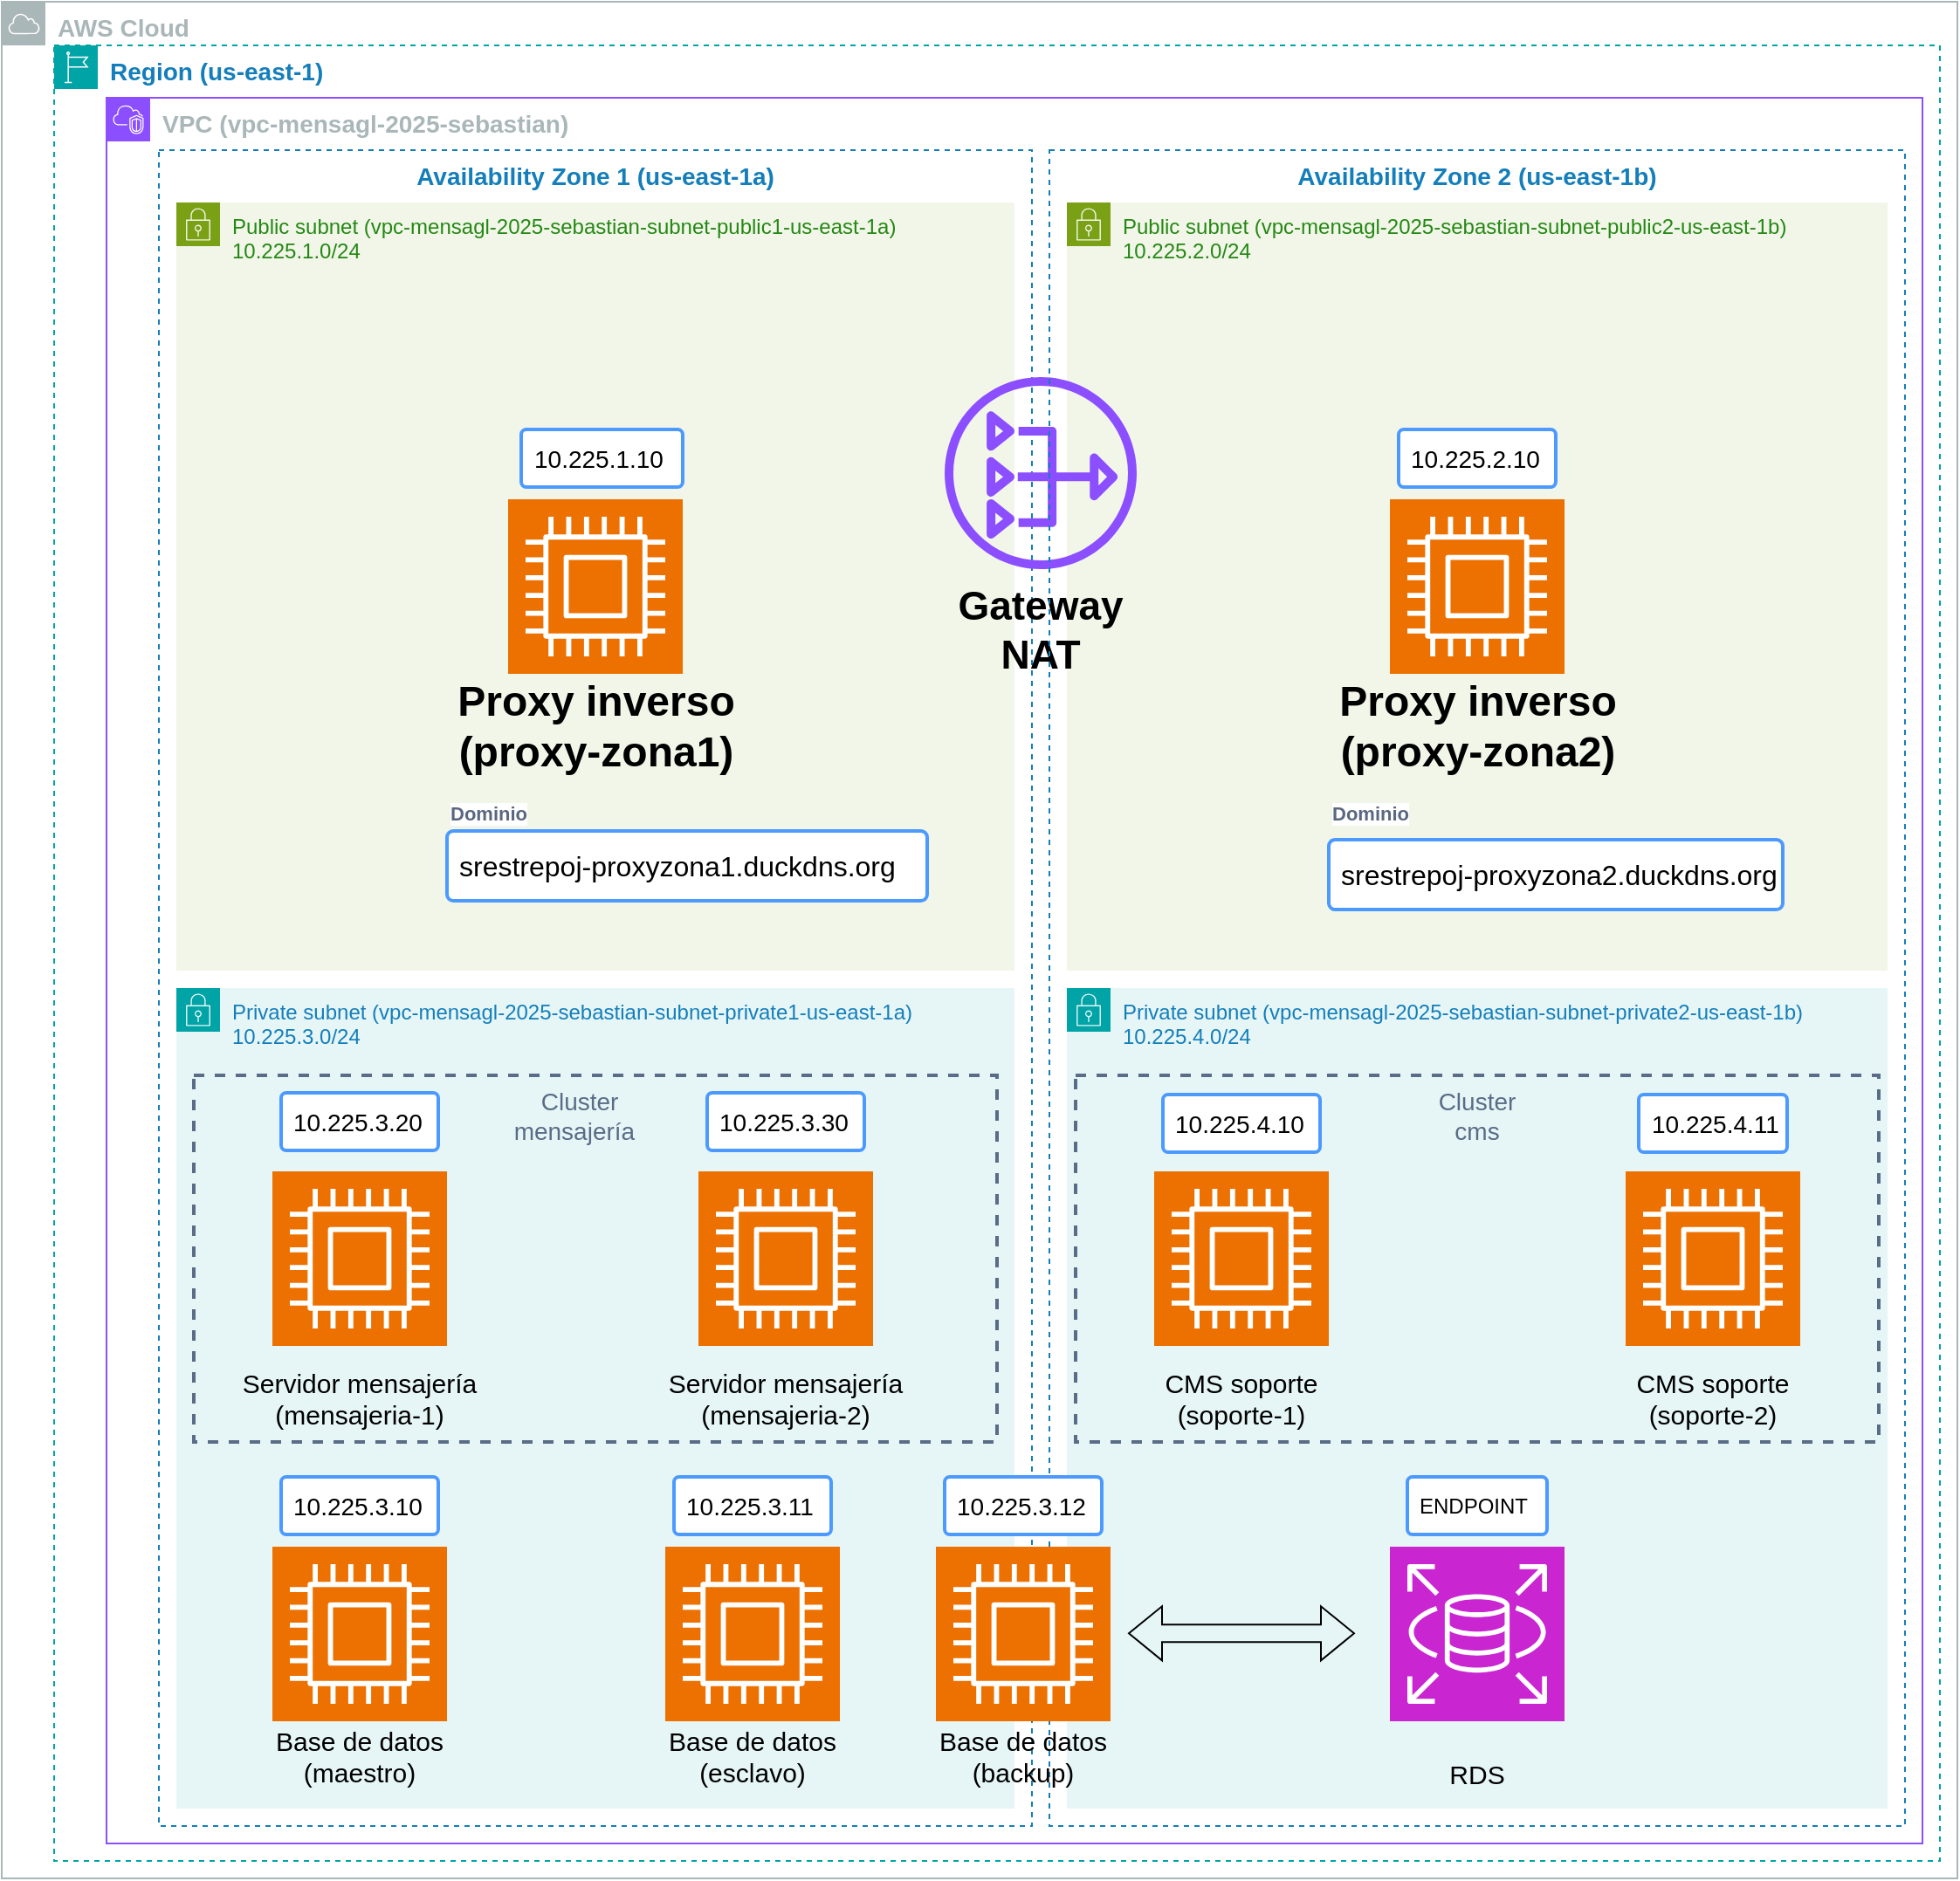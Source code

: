 <mxfile version="26.0.11">
  <diagram name="Página-1" id="RNlY2zAJqFi1zm7Q7Wgu">
    <mxGraphModel dx="890" dy="370" grid="1" gridSize="10" guides="1" tooltips="1" connect="1" arrows="1" fold="1" page="1" pageScale="1" pageWidth="827" pageHeight="1169" math="0" shadow="0">
      <root>
        <mxCell id="0" />
        <mxCell id="1" parent="0" />
        <mxCell id="7FCHtqIl2WXOdxlE5oJK-1" value="&lt;font style=&quot;font-size: 14px;&quot;&gt;&lt;b&gt;AWS Cloud&lt;/b&gt;&lt;/font&gt;" style="sketch=0;outlineConnect=0;gradientColor=none;html=1;whiteSpace=wrap;fontSize=12;fontStyle=0;shape=mxgraph.aws4.group;grIcon=mxgraph.aws4.group_aws_cloud;strokeColor=#AAB7B8;fillColor=none;verticalAlign=top;align=left;spacingLeft=30;fontColor=#AAB7B8;dashed=0;" parent="1" vertex="1">
          <mxGeometry x="40" y="45" width="1120" height="1075" as="geometry" />
        </mxCell>
        <mxCell id="7FCHtqIl2WXOdxlE5oJK-9" value="Public subnet (vpc-mensagl-2025-sebastian-subnet-public2-us-east-1b)&lt;div&gt;10.225.2.0/24&lt;/div&gt;" style="points=[[0,0],[0.25,0],[0.5,0],[0.75,0],[1,0],[1,0.25],[1,0.5],[1,0.75],[1,1],[0.75,1],[0.5,1],[0.25,1],[0,1],[0,0.75],[0,0.5],[0,0.25]];outlineConnect=0;gradientColor=none;html=1;whiteSpace=wrap;fontSize=12;fontStyle=0;container=1;pointerEvents=0;collapsible=0;recursiveResize=0;shape=mxgraph.aws4.group;grIcon=mxgraph.aws4.group_security_group;grStroke=0;strokeColor=#7AA116;fillColor=#F2F6E8;verticalAlign=top;align=left;spacingLeft=30;fontColor=#248814;dashed=0;" parent="1" vertex="1">
          <mxGeometry x="650" y="160" width="470" height="440" as="geometry" />
        </mxCell>
        <mxCell id="7FCHtqIl2WXOdxlE5oJK-64" value="" style="sketch=0;points=[[0,0,0],[0.25,0,0],[0.5,0,0],[0.75,0,0],[1,0,0],[0,1,0],[0.25,1,0],[0.5,1,0],[0.75,1,0],[1,1,0],[0,0.25,0],[0,0.5,0],[0,0.75,0],[1,0.25,0],[1,0.5,0],[1,0.75,0]];outlineConnect=0;fontColor=#232F3E;fillColor=#ED7100;strokeColor=#ffffff;dashed=0;verticalLabelPosition=bottom;verticalAlign=top;align=center;html=1;fontSize=12;fontStyle=0;aspect=fixed;shape=mxgraph.aws4.resourceIcon;resIcon=mxgraph.aws4.compute;" parent="7FCHtqIl2WXOdxlE5oJK-9" vertex="1">
          <mxGeometry x="185" y="170" width="100" height="100" as="geometry" />
        </mxCell>
        <mxCell id="7FCHtqIl2WXOdxlE5oJK-3" value="&lt;font style=&quot;font-size: 14px;&quot;&gt;&lt;b&gt;Region (us-east-1)&lt;/b&gt;&lt;/font&gt;" style="points=[[0,0],[0.25,0],[0.5,0],[0.75,0],[1,0],[1,0.25],[1,0.5],[1,0.75],[1,1],[0.75,1],[0.5,1],[0.25,1],[0,1],[0,0.75],[0,0.5],[0,0.25]];outlineConnect=0;gradientColor=none;html=1;whiteSpace=wrap;fontSize=12;fontStyle=0;container=1;pointerEvents=0;collapsible=0;recursiveResize=0;shape=mxgraph.aws4.group;grIcon=mxgraph.aws4.group_region;strokeColor=#00A4A6;fillColor=none;verticalAlign=top;align=left;spacingLeft=30;fontColor=#147EBA;dashed=1;" parent="1" vertex="1">
          <mxGeometry x="70" y="70" width="1080" height="1040" as="geometry" />
        </mxCell>
        <mxCell id="7FCHtqIl2WXOdxlE5oJK-5" value="&lt;font style=&quot;font-size: 14px;&quot;&gt;&lt;b&gt;VPC (vpc-mensagl-2025-sebastian)&lt;/b&gt;&lt;/font&gt;" style="points=[[0,0],[0.25,0],[0.5,0],[0.75,0],[1,0],[1,0.25],[1,0.5],[1,0.75],[1,1],[0.75,1],[0.5,1],[0.25,1],[0,1],[0,0.75],[0,0.5],[0,0.25]];outlineConnect=0;gradientColor=none;html=1;whiteSpace=wrap;fontSize=12;fontStyle=0;container=1;pointerEvents=0;collapsible=0;recursiveResize=0;shape=mxgraph.aws4.group;grIcon=mxgraph.aws4.group_vpc2;strokeColor=#8C4FFF;fillColor=none;verticalAlign=top;align=left;spacingLeft=30;fontColor=#AAB7B8;dashed=0;" parent="7FCHtqIl2WXOdxlE5oJK-3" vertex="1">
          <mxGeometry x="30" y="30" width="1040" height="1000" as="geometry" />
        </mxCell>
        <mxCell id="7FCHtqIl2WXOdxlE5oJK-62" value="" style="sketch=0;points=[[0,0,0],[0.25,0,0],[0.5,0,0],[0.75,0,0],[1,0,0],[0,1,0],[0.25,1,0],[0.5,1,0],[0.75,1,0],[1,1,0],[0,0.25,0],[0,0.5,0],[0,0.75,0],[1,0.25,0],[1,0.5,0],[1,0.75,0]];outlineConnect=0;fontColor=#232F3E;fillColor=#ED7100;strokeColor=#ffffff;dashed=0;verticalLabelPosition=bottom;verticalAlign=top;align=center;html=1;fontSize=12;fontStyle=0;aspect=fixed;shape=mxgraph.aws4.resourceIcon;resIcon=mxgraph.aws4.compute;" parent="7FCHtqIl2WXOdxlE5oJK-5" vertex="1">
          <mxGeometry x="735" y="230" width="100" height="100" as="geometry" />
        </mxCell>
        <mxCell id="7FCHtqIl2WXOdxlE5oJK-70" value="&lt;font style=&quot;font-size: 14px;&quot;&gt;10.225.2.10&lt;/font&gt;" style="rounded=1;arcSize=9;align=left;spacingLeft=5;strokeColor=#4C9AFF;html=1;strokeWidth=2;fontSize=12" parent="7FCHtqIl2WXOdxlE5oJK-5" vertex="1">
          <mxGeometry x="740" y="190" width="90" height="33" as="geometry" />
        </mxCell>
        <mxCell id="7FCHtqIl2WXOdxlE5oJK-12" value="Private subnet (vpc-mensagl-2025-sebastian-subnet-private2-us-east-1b)&lt;div&gt;10.225.4.0/24&lt;/div&gt;" style="points=[[0,0],[0.25,0],[0.5,0],[0.75,0],[1,0],[1,0.25],[1,0.5],[1,0.75],[1,1],[0.75,1],[0.5,1],[0.25,1],[0,1],[0,0.75],[0,0.5],[0,0.25]];outlineConnect=0;gradientColor=none;html=1;whiteSpace=wrap;fontSize=12;fontStyle=0;container=0;pointerEvents=0;collapsible=0;recursiveResize=0;shape=mxgraph.aws4.group;grIcon=mxgraph.aws4.group_security_group;grStroke=0;strokeColor=#00A4A6;fillColor=#E6F6F7;verticalAlign=top;align=left;spacingLeft=30;fontColor=#147EBA;dashed=0;" parent="1" vertex="1">
          <mxGeometry x="650" y="610" width="470" height="470" as="geometry" />
        </mxCell>
        <mxCell id="7FCHtqIl2WXOdxlE5oJK-44" value="&lt;font style=&quot;font-size: 14px;&quot;&gt;Cluster&lt;/font&gt;&lt;div&gt;&lt;font style=&quot;font-size: 14px;&quot;&gt;cms&lt;/font&gt;&lt;/div&gt;" style="fillColor=none;strokeColor=#5A6C86;dashed=1;verticalAlign=top;fontStyle=0;fontColor=#5A6C86;whiteSpace=wrap;html=1;strokeWidth=2;" parent="1" vertex="1">
          <mxGeometry x="655" y="660" width="460" height="210" as="geometry" />
        </mxCell>
        <mxCell id="7FCHtqIl2WXOdxlE5oJK-43" value="Cluster&lt;div&gt;mensajería&lt;/div&gt;" style="fillColor=none;strokeColor=#5A6C86;dashed=1;verticalAlign=top;fontStyle=0;fontColor=#5A6C86;whiteSpace=wrap;html=1;" parent="1" vertex="1">
          <mxGeometry x="150" y="660" width="460" height="210" as="geometry" />
        </mxCell>
        <mxCell id="7FCHtqIl2WXOdxlE5oJK-6" value="&lt;font style=&quot;font-size: 14px;&quot;&gt;&lt;b&gt;Availability Zone 1 (us-east-1a)&lt;/b&gt;&lt;/font&gt;" style="fillColor=none;strokeColor=#147EBA;dashed=1;verticalAlign=top;fontStyle=0;fontColor=#147EBA;whiteSpace=wrap;html=1;" parent="1" vertex="1">
          <mxGeometry x="130" y="130" width="500" height="960" as="geometry" />
        </mxCell>
        <mxCell id="7FCHtqIl2WXOdxlE5oJK-8" value="Public subnet (vpc-mensagl-2025-sebastian-subnet-public1-us-east-1a)&lt;div&gt;10.225.1.0/24&lt;/div&gt;" style="points=[[0,0],[0.25,0],[0.5,0],[0.75,0],[1,0],[1,0.25],[1,0.5],[1,0.75],[1,1],[0.75,1],[0.5,1],[0.25,1],[0,1],[0,0.75],[0,0.5],[0,0.25]];outlineConnect=0;gradientColor=none;html=1;whiteSpace=wrap;fontSize=12;fontStyle=0;container=1;pointerEvents=0;collapsible=0;recursiveResize=0;shape=mxgraph.aws4.group;grIcon=mxgraph.aws4.group_security_group;grStroke=0;strokeColor=#7AA116;fillColor=#F2F6E8;verticalAlign=top;align=left;spacingLeft=30;fontColor=#248814;dashed=0;" parent="1" vertex="1">
          <mxGeometry x="140" y="160" width="480" height="440" as="geometry" />
        </mxCell>
        <mxCell id="7FCHtqIl2WXOdxlE5oJK-63" value="" style="sketch=0;points=[[0,0,0],[0.25,0,0],[0.5,0,0],[0.75,0,0],[1,0,0],[0,1,0],[0.25,1,0],[0.5,1,0],[0.75,1,0],[1,1,0],[0,0.25,0],[0,0.5,0],[0,0.75,0],[1,0.25,0],[1,0.5,0],[1,0.75,0]];outlineConnect=0;fontColor=#232F3E;fillColor=#ED7100;strokeColor=#ffffff;dashed=0;verticalLabelPosition=bottom;verticalAlign=top;align=center;html=1;fontSize=12;fontStyle=0;aspect=fixed;shape=mxgraph.aws4.resourceIcon;resIcon=mxgraph.aws4.compute;" parent="7FCHtqIl2WXOdxlE5oJK-8" vertex="1">
          <mxGeometry x="190" y="170" width="100" height="100" as="geometry" />
        </mxCell>
        <mxCell id="7FCHtqIl2WXOdxlE5oJK-69" value="&lt;font style=&quot;font-size: 14px;&quot;&gt;10.225.1.10&lt;/font&gt;" style="rounded=1;arcSize=9;align=left;spacingLeft=5;strokeColor=#4C9AFF;html=1;strokeWidth=2;fontSize=12" parent="7FCHtqIl2WXOdxlE5oJK-8" vertex="1">
          <mxGeometry x="197.5" y="130" width="92.5" height="33" as="geometry" />
        </mxCell>
        <mxCell id="7FCHtqIl2WXOdxlE5oJK-78" value="Dominio" style="fillColor=none;strokeColor=none;html=1;fontSize=12;fontStyle=0;align=left;fontColor=#596780;fontStyle=1;fontSize=11;labelBackgroundColor=light-dark(#ffffff, #006352);" parent="7FCHtqIl2WXOdxlE5oJK-8" vertex="1">
          <mxGeometry x="155" y="340" width="166" height="20" as="geometry" />
        </mxCell>
        <mxCell id="7FCHtqIl2WXOdxlE5oJK-79" value="srestrepoj-proxyzona1.duckdns.org" style="rounded=1;arcSize=9;align=left;spacingLeft=5;strokeColor=#4C9AFF;html=1;strokeWidth=2;fontSize=16;whiteSpace=wrap;" parent="7FCHtqIl2WXOdxlE5oJK-8" vertex="1">
          <mxGeometry x="155" y="360" width="275" height="40" as="geometry" />
        </mxCell>
        <mxCell id="7FCHtqIl2WXOdxlE5oJK-30" value="Proxy inverso&lt;div&gt;(proxy-zona1)&lt;/div&gt;" style="text;strokeColor=none;fillColor=none;html=1;fontSize=24;fontStyle=1;verticalAlign=middle;align=center;" parent="7FCHtqIl2WXOdxlE5oJK-8" vertex="1">
          <mxGeometry x="190" y="280" width="100" height="40" as="geometry" />
        </mxCell>
        <mxCell id="7FCHtqIl2WXOdxlE5oJK-10" value="Private subnet (vpc-mensagl-2025-sebastian-subnet-private1-us-east-1a)&lt;div&gt;10.225.3.0/24&lt;/div&gt;" style="points=[[0,0],[0.25,0],[0.5,0],[0.75,0],[1,0],[1,0.25],[1,0.5],[1,0.75],[1,1],[0.75,1],[0.5,1],[0.25,1],[0,1],[0,0.75],[0,0.5],[0,0.25]];outlineConnect=0;gradientColor=none;html=1;whiteSpace=wrap;fontSize=12;fontStyle=0;container=1;pointerEvents=0;collapsible=0;recursiveResize=0;shape=mxgraph.aws4.group;grIcon=mxgraph.aws4.group_security_group;grStroke=0;strokeColor=#00A4A6;fillColor=#E6F6F7;verticalAlign=top;align=left;spacingLeft=30;fontColor=#147EBA;dashed=0;" parent="1" vertex="1">
          <mxGeometry x="140" y="610" width="480" height="470" as="geometry" />
        </mxCell>
        <mxCell id="7FCHtqIl2WXOdxlE5oJK-82" value="&lt;font style=&quot;font-size: 14px;&quot;&gt;Cluster&lt;span style=&quot;white-space: pre;&quot;&gt;&#x9;&lt;/span&gt;&lt;/font&gt;&lt;div&gt;&lt;font style=&quot;font-size: 14px;&quot;&gt;mensajería&lt;span style=&quot;white-space: pre;&quot;&gt;&#x9;&lt;/span&gt;&lt;/font&gt;&lt;/div&gt;" style="fillColor=none;strokeColor=#5A6C86;dashed=1;verticalAlign=top;fontStyle=0;fontColor=#5A6C86;whiteSpace=wrap;html=1;strokeWidth=2;" parent="7FCHtqIl2WXOdxlE5oJK-10" vertex="1">
          <mxGeometry x="10" y="50" width="460" height="210" as="geometry" />
        </mxCell>
        <mxCell id="7FCHtqIl2WXOdxlE5oJK-39" value="&lt;font style=&quot;font-size: 15px;&quot;&gt;Servidor mensajería&lt;/font&gt;&lt;div&gt;&lt;font style=&quot;font-size: 15px;&quot;&gt;(mensajeria-1)&lt;/font&gt;&lt;/div&gt;" style="text;html=1;align=center;verticalAlign=middle;whiteSpace=wrap;rounded=0;" parent="7FCHtqIl2WXOdxlE5oJK-10" vertex="1">
          <mxGeometry x="30" y="220" width="150" height="30" as="geometry" />
        </mxCell>
        <mxCell id="7FCHtqIl2WXOdxlE5oJK-40" value="&lt;font style=&quot;font-size: 15px;&quot;&gt;Servidor mensajería&lt;/font&gt;&lt;div&gt;&lt;font style=&quot;font-size: 15px;&quot;&gt;(mensajeria-2)&lt;/font&gt;&lt;/div&gt;" style="text;html=1;align=center;verticalAlign=middle;whiteSpace=wrap;rounded=0;" parent="7FCHtqIl2WXOdxlE5oJK-10" vertex="1">
          <mxGeometry x="274" y="220" width="150" height="30" as="geometry" />
        </mxCell>
        <mxCell id="7FCHtqIl2WXOdxlE5oJK-61" value="" style="sketch=0;points=[[0,0,0],[0.25,0,0],[0.5,0,0],[0.75,0,0],[1,0,0],[0,1,0],[0.25,1,0],[0.5,1,0],[0.75,1,0],[1,1,0],[0,0.25,0],[0,0.5,0],[0,0.75,0],[1,0.25,0],[1,0.5,0],[1,0.75,0]];outlineConnect=0;fontColor=#232F3E;fillColor=#ED7100;strokeColor=#ffffff;dashed=0;verticalLabelPosition=bottom;verticalAlign=top;align=center;html=1;fontSize=12;fontStyle=0;aspect=fixed;shape=mxgraph.aws4.resourceIcon;resIcon=mxgraph.aws4.compute;" parent="7FCHtqIl2WXOdxlE5oJK-10" vertex="1">
          <mxGeometry x="299" y="105" width="100" height="100" as="geometry" />
        </mxCell>
        <mxCell id="7FCHtqIl2WXOdxlE5oJK-75" value="&lt;font style=&quot;font-size: 14px;&quot;&gt;10.225.3.10&lt;/font&gt;" style="rounded=1;arcSize=9;align=left;spacingLeft=5;strokeColor=#4C9AFF;html=1;strokeWidth=2;fontSize=12" parent="7FCHtqIl2WXOdxlE5oJK-10" vertex="1">
          <mxGeometry x="60" y="280" width="90" height="33" as="geometry" />
        </mxCell>
        <mxCell id="7FCHtqIl2WXOdxlE5oJK-76" value="&lt;font style=&quot;font-size: 14px;&quot;&gt;10.225.3.11&lt;/font&gt;" style="rounded=1;arcSize=9;align=left;spacingLeft=5;strokeColor=#4C9AFF;html=1;strokeWidth=2;fontSize=12" parent="7FCHtqIl2WXOdxlE5oJK-10" vertex="1">
          <mxGeometry x="285" y="280" width="90" height="33" as="geometry" />
        </mxCell>
        <mxCell id="7FCHtqIl2WXOdxlE5oJK-71" value="&lt;font style=&quot;font-size: 14px;&quot;&gt;10.225.3.20&lt;/font&gt;" style="rounded=1;arcSize=9;align=left;spacingLeft=5;strokeColor=#4C9AFF;html=1;strokeWidth=2;fontSize=12" parent="7FCHtqIl2WXOdxlE5oJK-10" vertex="1">
          <mxGeometry x="60" y="60" width="90" height="33" as="geometry" />
        </mxCell>
        <mxCell id="7FCHtqIl2WXOdxlE5oJK-72" value="&lt;font style=&quot;font-size: 14px;&quot;&gt;10.225.3.30&lt;/font&gt;" style="rounded=1;arcSize=9;align=left;spacingLeft=5;strokeColor=#4C9AFF;html=1;strokeWidth=2;fontSize=12" parent="7FCHtqIl2WXOdxlE5oJK-10" vertex="1">
          <mxGeometry x="304" y="60" width="90" height="33" as="geometry" />
        </mxCell>
        <mxCell id="7FCHtqIl2WXOdxlE5oJK-16" value="" style="sketch=0;outlineConnect=0;fontColor=#232F3E;gradientColor=none;fillColor=#8C4FFF;strokeColor=none;dashed=0;verticalLabelPosition=bottom;verticalAlign=top;align=center;html=1;fontSize=12;fontStyle=0;aspect=fixed;pointerEvents=1;shape=mxgraph.aws4.nat_gateway;" parent="1" vertex="1">
          <mxGeometry x="580" y="260" width="110" height="110" as="geometry" />
        </mxCell>
        <mxCell id="7FCHtqIl2WXOdxlE5oJK-19" value="" style="sketch=0;points=[[0,0,0],[0.25,0,0],[0.5,0,0],[0.75,0,0],[1,0,0],[0,1,0],[0.25,1,0],[0.5,1,0],[0.75,1,0],[1,1,0],[0,0.25,0],[0,0.5,0],[0,0.75,0],[1,0.25,0],[1,0.5,0],[1,0.75,0]];outlineConnect=0;fontColor=#232F3E;fillColor=#ED7100;strokeColor=#ffffff;dashed=0;verticalLabelPosition=bottom;verticalAlign=top;align=center;html=1;fontSize=12;fontStyle=0;aspect=fixed;shape=mxgraph.aws4.resourceIcon;resIcon=mxgraph.aws4.compute;" parent="1" vertex="1">
          <mxGeometry x="195" y="715" width="100" height="100" as="geometry" />
        </mxCell>
        <mxCell id="7FCHtqIl2WXOdxlE5oJK-37" value="Gateway NAT" style="text;html=1;align=center;verticalAlign=middle;whiteSpace=wrap;rounded=0;fontStyle=1;fontSize=23;" parent="1" vertex="1">
          <mxGeometry x="605" y="390" width="60" height="30" as="geometry" />
        </mxCell>
        <mxCell id="7FCHtqIl2WXOdxlE5oJK-46" value="CMS soporte&lt;div&gt;(soporte-1)&lt;/div&gt;" style="text;html=1;align=center;verticalAlign=middle;whiteSpace=wrap;rounded=0;fontSize=15;" parent="1" vertex="1">
          <mxGeometry x="670" y="825" width="160" height="40" as="geometry" />
        </mxCell>
        <mxCell id="7FCHtqIl2WXOdxlE5oJK-47" value="CMS soporte&lt;div&gt;(soporte-2)&lt;/div&gt;" style="text;html=1;align=center;verticalAlign=middle;whiteSpace=wrap;rounded=0;fontSize=15;" parent="1" vertex="1">
          <mxGeometry x="940" y="825" width="160" height="40" as="geometry" />
        </mxCell>
        <mxCell id="7FCHtqIl2WXOdxlE5oJK-49" value="Base de datos&lt;div&gt;(maestro)&lt;/div&gt;" style="text;html=1;align=center;verticalAlign=middle;whiteSpace=wrap;rounded=0;fontSize=15;" parent="1" vertex="1">
          <mxGeometry x="165" y="1030" width="160" height="40" as="geometry" />
        </mxCell>
        <mxCell id="7FCHtqIl2WXOdxlE5oJK-50" value="Base de datos&lt;div&gt;(esclavo)&lt;br&gt;&lt;/div&gt;" style="text;html=1;align=center;verticalAlign=middle;whiteSpace=wrap;rounded=0;fontSize=15;" parent="1" vertex="1">
          <mxGeometry x="390" y="1030" width="160" height="40" as="geometry" />
        </mxCell>
        <mxCell id="7FCHtqIl2WXOdxlE5oJK-57" value="" style="sketch=0;points=[[0,0,0],[0.25,0,0],[0.5,0,0],[0.75,0,0],[1,0,0],[0,1,0],[0.25,1,0],[0.5,1,0],[0.75,1,0],[1,1,0],[0,0.25,0],[0,0.5,0],[0,0.75,0],[1,0.25,0],[1,0.5,0],[1,0.75,0]];outlineConnect=0;fontColor=#232F3E;fillColor=#ED7100;strokeColor=#ffffff;dashed=0;verticalLabelPosition=bottom;verticalAlign=top;align=center;html=1;fontSize=12;fontStyle=0;aspect=fixed;shape=mxgraph.aws4.resourceIcon;resIcon=mxgraph.aws4.compute;" parent="1" vertex="1">
          <mxGeometry x="970" y="715" width="100" height="100" as="geometry" />
        </mxCell>
        <mxCell id="7FCHtqIl2WXOdxlE5oJK-58" value="" style="sketch=0;points=[[0,0,0],[0.25,0,0],[0.5,0,0],[0.75,0,0],[1,0,0],[0,1,0],[0.25,1,0],[0.5,1,0],[0.75,1,0],[1,1,0],[0,0.25,0],[0,0.5,0],[0,0.75,0],[1,0.25,0],[1,0.5,0],[1,0.75,0]];outlineConnect=0;fontColor=#232F3E;fillColor=#ED7100;strokeColor=#ffffff;dashed=0;verticalLabelPosition=bottom;verticalAlign=top;align=center;html=1;fontSize=12;fontStyle=0;aspect=fixed;shape=mxgraph.aws4.resourceIcon;resIcon=mxgraph.aws4.compute;" parent="1" vertex="1">
          <mxGeometry x="700" y="715" width="100" height="100" as="geometry" />
        </mxCell>
        <mxCell id="7FCHtqIl2WXOdxlE5oJK-59" value="" style="sketch=0;points=[[0,0,0],[0.25,0,0],[0.5,0,0],[0.75,0,0],[1,0,0],[0,1,0],[0.25,1,0],[0.5,1,0],[0.75,1,0],[1,1,0],[0,0.25,0],[0,0.5,0],[0,0.75,0],[1,0.25,0],[1,0.5,0],[1,0.75,0]];outlineConnect=0;fontColor=#232F3E;fillColor=#ED7100;strokeColor=#ffffff;dashed=0;verticalLabelPosition=bottom;verticalAlign=top;align=center;html=1;fontSize=12;fontStyle=0;aspect=fixed;shape=mxgraph.aws4.resourceIcon;resIcon=mxgraph.aws4.compute;" parent="1" vertex="1">
          <mxGeometry x="195" y="930" width="100" height="100" as="geometry" />
        </mxCell>
        <mxCell id="7FCHtqIl2WXOdxlE5oJK-60" value="" style="sketch=0;points=[[0,0,0],[0.25,0,0],[0.5,0,0],[0.75,0,0],[1,0,0],[0,1,0],[0.25,1,0],[0.5,1,0],[0.75,1,0],[1,1,0],[0,0.25,0],[0,0.5,0],[0,0.75,0],[1,0.25,0],[1,0.5,0],[1,0.75,0]];outlineConnect=0;fontColor=#232F3E;fillColor=#ED7100;strokeColor=#ffffff;dashed=0;verticalLabelPosition=bottom;verticalAlign=top;align=center;html=1;fontSize=12;fontStyle=0;aspect=fixed;shape=mxgraph.aws4.resourceIcon;resIcon=mxgraph.aws4.compute;" parent="1" vertex="1">
          <mxGeometry x="420" y="930" width="100" height="100" as="geometry" />
        </mxCell>
        <mxCell id="7FCHtqIl2WXOdxlE5oJK-73" value="&lt;font style=&quot;font-size: 14px;&quot;&gt;10.225.4.10&lt;/font&gt;" style="rounded=1;arcSize=9;align=left;spacingLeft=5;strokeColor=#4C9AFF;html=1;strokeWidth=2;fontSize=12" parent="1" vertex="1">
          <mxGeometry x="705" y="671" width="90" height="33" as="geometry" />
        </mxCell>
        <mxCell id="7FCHtqIl2WXOdxlE5oJK-74" value="&lt;font style=&quot;font-size: 14px;&quot;&gt;10.225.4.11&lt;/font&gt;" style="rounded=1;arcSize=9;align=left;spacingLeft=5;strokeColor=#4C9AFF;html=1;strokeWidth=2;fontSize=12" parent="1" vertex="1">
          <mxGeometry x="977.5" y="671" width="85" height="33" as="geometry" />
        </mxCell>
        <mxCell id="7FCHtqIl2WXOdxlE5oJK-27" value="" style="sketch=0;points=[[0,0,0],[0.25,0,0],[0.5,0,0],[0.75,0,0],[1,0,0],[0,1,0],[0.25,1,0],[0.5,1,0],[0.75,1,0],[1,1,0],[0,0.25,0],[0,0.5,0],[0,0.75,0],[1,0.25,0],[1,0.5,0],[1,0.75,0]];outlineConnect=0;fontColor=#232F3E;fillColor=#C925D1;strokeColor=#ffffff;dashed=0;verticalLabelPosition=bottom;verticalAlign=top;align=center;html=1;fontSize=12;fontStyle=0;aspect=fixed;shape=mxgraph.aws4.resourceIcon;resIcon=mxgraph.aws4.rds;" parent="1" vertex="1">
          <mxGeometry x="835" y="930" width="100" height="100" as="geometry" />
        </mxCell>
        <mxCell id="7FCHtqIl2WXOdxlE5oJK-52" value="&lt;div&gt;RDS&lt;/div&gt;" style="text;html=1;align=center;verticalAlign=middle;whiteSpace=wrap;rounded=0;fontSize=15;" parent="1" vertex="1">
          <mxGeometry x="805" y="1040" width="160" height="40" as="geometry" />
        </mxCell>
        <mxCell id="7FCHtqIl2WXOdxlE5oJK-77" value="ENDPOINT" style="rounded=1;arcSize=9;align=left;spacingLeft=5;strokeColor=#4C9AFF;html=1;strokeWidth=2;fontSize=12" parent="1" vertex="1">
          <mxGeometry x="845" y="890" width="80" height="33" as="geometry" />
        </mxCell>
        <mxCell id="7FCHtqIl2WXOdxlE5oJK-31" value="Proxy inverso&lt;div&gt;(proxy-zona2)&lt;/div&gt;" style="text;strokeColor=none;fillColor=none;html=1;fontSize=24;fontStyle=1;verticalAlign=middle;align=center;" parent="1" vertex="1">
          <mxGeometry x="835" y="440" width="100" height="40" as="geometry" />
        </mxCell>
        <mxCell id="7FCHtqIl2WXOdxlE5oJK-80" value="Dominio" style="fillColor=none;strokeColor=none;html=1;fontSize=12;fontStyle=0;align=left;fontColor=#596780;fontStyle=1;fontSize=11;labelBackgroundColor=light-dark(#ffffff, #006352);" parent="1" vertex="1">
          <mxGeometry x="800" y="500" width="166" height="20" as="geometry" />
        </mxCell>
        <mxCell id="7FCHtqIl2WXOdxlE5oJK-81" value="srestrepoj-proxyzona2.duckdns.org" style="rounded=1;arcSize=9;align=left;spacingLeft=5;strokeColor=#4C9AFF;html=1;strokeWidth=2;fontSize=16;" parent="1" vertex="1">
          <mxGeometry x="800" y="525" width="260" height="40" as="geometry" />
        </mxCell>
        <mxCell id="7FCHtqIl2WXOdxlE5oJK-7" value="&lt;font style=&quot;font-size: 14px;&quot;&gt;&lt;b&gt;Availability Zone 2 (us-east-1b)&lt;/b&gt;&lt;/font&gt;" style="fillColor=none;strokeColor=#147EBA;dashed=1;verticalAlign=top;fontStyle=0;fontColor=#147EBA;whiteSpace=wrap;html=1;" parent="1" vertex="1">
          <mxGeometry x="640" y="130" width="490" height="960" as="geometry" />
        </mxCell>
        <mxCell id="84YvdSwQOCYbP3R6M2mW-11" value="" style="shape=flexArrow;endArrow=classic;startArrow=classic;html=1;rounded=0;fillColor=light-dark(transparent,#FF2984);" edge="1" parent="1">
          <mxGeometry width="100" height="100" relative="1" as="geometry">
            <mxPoint x="685" y="979.66" as="sourcePoint" />
            <mxPoint x="815" y="979.66" as="targetPoint" />
          </mxGeometry>
        </mxCell>
        <mxCell id="84YvdSwQOCYbP3R6M2mW-18" value="&lt;font style=&quot;font-size: 14px;&quot;&gt;10.225.3.12&lt;/font&gt;" style="rounded=1;arcSize=9;align=left;spacingLeft=5;strokeColor=#4C9AFF;html=1;strokeWidth=2;fontSize=12" vertex="1" parent="1">
          <mxGeometry x="580" y="890" width="90" height="33" as="geometry" />
        </mxCell>
        <mxCell id="84YvdSwQOCYbP3R6M2mW-19" value="Base de datos&lt;div&gt;(backup)&lt;/div&gt;" style="text;html=1;align=center;verticalAlign=middle;whiteSpace=wrap;rounded=0;fontSize=15;" vertex="1" parent="1">
          <mxGeometry x="545" y="1030" width="160" height="40" as="geometry" />
        </mxCell>
        <mxCell id="84YvdSwQOCYbP3R6M2mW-20" value="" style="sketch=0;points=[[0,0,0],[0.25,0,0],[0.5,0,0],[0.75,0,0],[1,0,0],[0,1,0],[0.25,1,0],[0.5,1,0],[0.75,1,0],[1,1,0],[0,0.25,0],[0,0.5,0],[0,0.75,0],[1,0.25,0],[1,0.5,0],[1,0.75,0]];outlineConnect=0;fontColor=#232F3E;fillColor=#ED7100;strokeColor=#ffffff;dashed=0;verticalLabelPosition=bottom;verticalAlign=top;align=center;html=1;fontSize=12;fontStyle=0;aspect=fixed;shape=mxgraph.aws4.resourceIcon;resIcon=mxgraph.aws4.compute;" vertex="1" parent="1">
          <mxGeometry x="575" y="930" width="100" height="100" as="geometry" />
        </mxCell>
      </root>
    </mxGraphModel>
  </diagram>
</mxfile>
